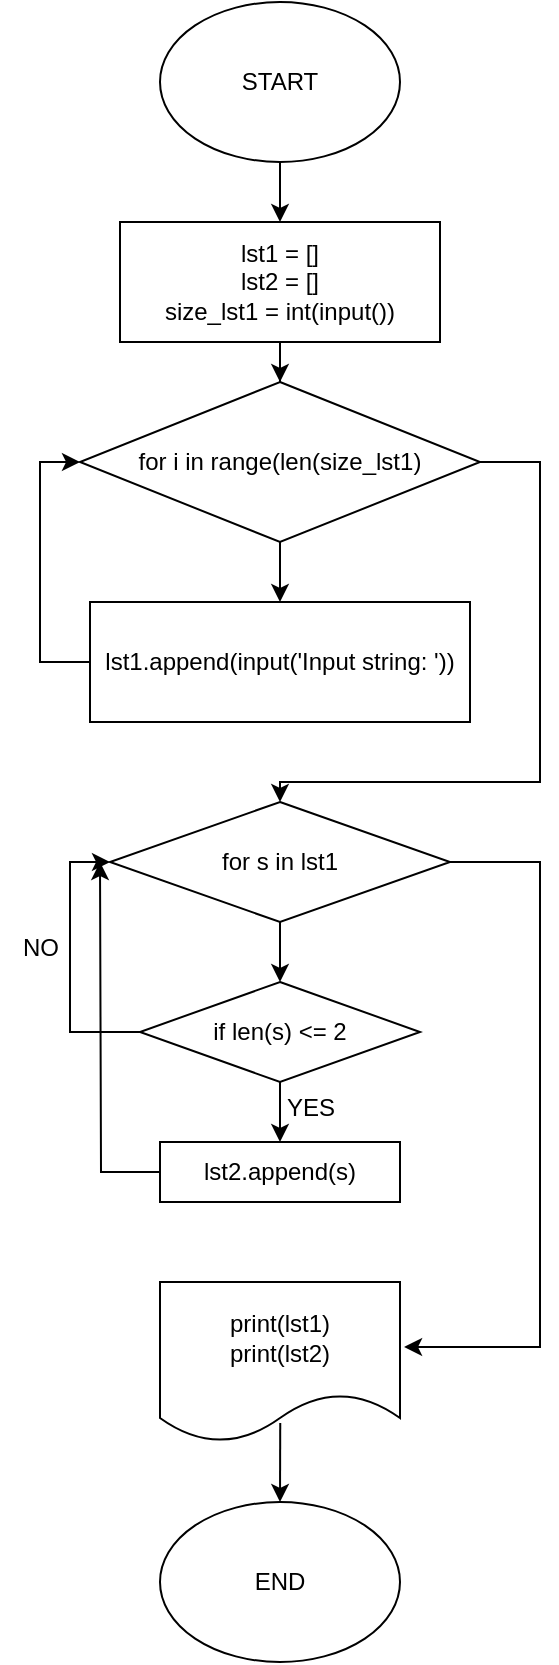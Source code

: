 <mxfile version="23.1.6" type="device">
  <diagram id="C5RBs43oDa-KdzZeNtuy" name="Page-1">
    <mxGraphModel dx="1727" dy="942" grid="1" gridSize="10" guides="1" tooltips="1" connect="1" arrows="1" fold="1" page="1" pageScale="1" pageWidth="827" pageHeight="1169" math="0" shadow="0">
      <root>
        <mxCell id="WIyWlLk6GJQsqaUBKTNV-0" />
        <mxCell id="WIyWlLk6GJQsqaUBKTNV-1" parent="WIyWlLk6GJQsqaUBKTNV-0" />
        <mxCell id="5XcFdZAabmZUkj-gUnDr-23" style="edgeStyle=orthogonalEdgeStyle;rounded=0;orthogonalLoop=1;jettySize=auto;html=1;entryX=0.5;entryY=0;entryDx=0;entryDy=0;" edge="1" parent="WIyWlLk6GJQsqaUBKTNV-1" source="5XcFdZAabmZUkj-gUnDr-0" target="5XcFdZAabmZUkj-gUnDr-1">
          <mxGeometry relative="1" as="geometry" />
        </mxCell>
        <mxCell id="5XcFdZAabmZUkj-gUnDr-0" value="START" style="ellipse;whiteSpace=wrap;html=1;" vertex="1" parent="WIyWlLk6GJQsqaUBKTNV-1">
          <mxGeometry x="330" y="10" width="120" height="80" as="geometry" />
        </mxCell>
        <mxCell id="5XcFdZAabmZUkj-gUnDr-24" value="" style="edgeStyle=orthogonalEdgeStyle;rounded=0;orthogonalLoop=1;jettySize=auto;html=1;" edge="1" parent="WIyWlLk6GJQsqaUBKTNV-1" source="5XcFdZAabmZUkj-gUnDr-1" target="5XcFdZAabmZUkj-gUnDr-4">
          <mxGeometry relative="1" as="geometry" />
        </mxCell>
        <mxCell id="5XcFdZAabmZUkj-gUnDr-1" value="lst1 = []&lt;br&gt;lst2 = []&lt;br&gt;size_lst1 = int(input())" style="rounded=0;whiteSpace=wrap;html=1;" vertex="1" parent="WIyWlLk6GJQsqaUBKTNV-1">
          <mxGeometry x="310" y="120" width="160" height="60" as="geometry" />
        </mxCell>
        <mxCell id="5XcFdZAabmZUkj-gUnDr-14" style="edgeStyle=orthogonalEdgeStyle;rounded=0;orthogonalLoop=1;jettySize=auto;html=1;" edge="1" parent="WIyWlLk6GJQsqaUBKTNV-1" source="5XcFdZAabmZUkj-gUnDr-2" target="5XcFdZAabmZUkj-gUnDr-9">
          <mxGeometry relative="1" as="geometry" />
        </mxCell>
        <mxCell id="5XcFdZAabmZUkj-gUnDr-21" style="edgeStyle=orthogonalEdgeStyle;rounded=0;orthogonalLoop=1;jettySize=auto;html=1;entryX=1.017;entryY=0.406;entryDx=0;entryDy=0;entryPerimeter=0;" edge="1" parent="WIyWlLk6GJQsqaUBKTNV-1" source="5XcFdZAabmZUkj-gUnDr-2" target="5XcFdZAabmZUkj-gUnDr-19">
          <mxGeometry relative="1" as="geometry">
            <mxPoint x="490" y="700" as="targetPoint" />
            <Array as="points">
              <mxPoint x="520" y="440" />
              <mxPoint x="520" y="683" />
            </Array>
          </mxGeometry>
        </mxCell>
        <mxCell id="5XcFdZAabmZUkj-gUnDr-2" value="for s in lst1" style="rhombus;whiteSpace=wrap;html=1;" vertex="1" parent="WIyWlLk6GJQsqaUBKTNV-1">
          <mxGeometry x="305" y="410" width="170" height="60" as="geometry" />
        </mxCell>
        <mxCell id="5XcFdZAabmZUkj-gUnDr-8" style="edgeStyle=orthogonalEdgeStyle;rounded=0;orthogonalLoop=1;jettySize=auto;html=1;entryX=0.5;entryY=0;entryDx=0;entryDy=0;" edge="1" parent="WIyWlLk6GJQsqaUBKTNV-1" source="5XcFdZAabmZUkj-gUnDr-4" target="5XcFdZAabmZUkj-gUnDr-5">
          <mxGeometry relative="1" as="geometry" />
        </mxCell>
        <mxCell id="5XcFdZAabmZUkj-gUnDr-12" style="edgeStyle=orthogonalEdgeStyle;rounded=0;orthogonalLoop=1;jettySize=auto;html=1;entryX=0.5;entryY=0;entryDx=0;entryDy=0;" edge="1" parent="WIyWlLk6GJQsqaUBKTNV-1" source="5XcFdZAabmZUkj-gUnDr-4" target="5XcFdZAabmZUkj-gUnDr-2">
          <mxGeometry relative="1" as="geometry">
            <mxPoint x="480" y="440" as="targetPoint" />
            <Array as="points">
              <mxPoint x="520" y="240" />
              <mxPoint x="520" y="400" />
              <mxPoint x="390" y="400" />
            </Array>
          </mxGeometry>
        </mxCell>
        <mxCell id="5XcFdZAabmZUkj-gUnDr-4" value="for i in range(len(size_lst1)" style="rhombus;whiteSpace=wrap;html=1;" vertex="1" parent="WIyWlLk6GJQsqaUBKTNV-1">
          <mxGeometry x="290" y="200" width="200" height="80" as="geometry" />
        </mxCell>
        <mxCell id="5XcFdZAabmZUkj-gUnDr-6" style="edgeStyle=orthogonalEdgeStyle;rounded=0;orthogonalLoop=1;jettySize=auto;html=1;entryX=0;entryY=0.5;entryDx=0;entryDy=0;exitX=0;exitY=0.5;exitDx=0;exitDy=0;" edge="1" parent="WIyWlLk6GJQsqaUBKTNV-1" source="5XcFdZAabmZUkj-gUnDr-5" target="5XcFdZAabmZUkj-gUnDr-4">
          <mxGeometry relative="1" as="geometry">
            <mxPoint x="290" y="340" as="sourcePoint" />
          </mxGeometry>
        </mxCell>
        <mxCell id="5XcFdZAabmZUkj-gUnDr-5" value="lst1.append(input(&#39;Input string: &#39;))" style="rounded=0;whiteSpace=wrap;html=1;" vertex="1" parent="WIyWlLk6GJQsqaUBKTNV-1">
          <mxGeometry x="295" y="310" width="190" height="60" as="geometry" />
        </mxCell>
        <mxCell id="5XcFdZAabmZUkj-gUnDr-11" style="edgeStyle=orthogonalEdgeStyle;rounded=0;orthogonalLoop=1;jettySize=auto;html=1;entryX=0.5;entryY=0;entryDx=0;entryDy=0;" edge="1" parent="WIyWlLk6GJQsqaUBKTNV-1" source="5XcFdZAabmZUkj-gUnDr-9" target="5XcFdZAabmZUkj-gUnDr-10">
          <mxGeometry relative="1" as="geometry" />
        </mxCell>
        <mxCell id="5XcFdZAabmZUkj-gUnDr-15" style="edgeStyle=orthogonalEdgeStyle;rounded=0;orthogonalLoop=1;jettySize=auto;html=1;entryX=0;entryY=0.5;entryDx=0;entryDy=0;exitX=0;exitY=0.5;exitDx=0;exitDy=0;" edge="1" parent="WIyWlLk6GJQsqaUBKTNV-1" source="5XcFdZAabmZUkj-gUnDr-9" target="5XcFdZAabmZUkj-gUnDr-2">
          <mxGeometry relative="1" as="geometry">
            <mxPoint x="300" y="450" as="targetPoint" />
          </mxGeometry>
        </mxCell>
        <mxCell id="5XcFdZAabmZUkj-gUnDr-9" value="if len(s) &amp;lt;= 2" style="rhombus;whiteSpace=wrap;html=1;" vertex="1" parent="WIyWlLk6GJQsqaUBKTNV-1">
          <mxGeometry x="320" y="500" width="140" height="50" as="geometry" />
        </mxCell>
        <mxCell id="5XcFdZAabmZUkj-gUnDr-16" style="edgeStyle=orthogonalEdgeStyle;rounded=0;orthogonalLoop=1;jettySize=auto;html=1;" edge="1" parent="WIyWlLk6GJQsqaUBKTNV-1" source="5XcFdZAabmZUkj-gUnDr-10">
          <mxGeometry relative="1" as="geometry">
            <mxPoint x="300" y="440" as="targetPoint" />
          </mxGeometry>
        </mxCell>
        <mxCell id="5XcFdZAabmZUkj-gUnDr-10" value="lst2.append(s)" style="rounded=0;whiteSpace=wrap;html=1;" vertex="1" parent="WIyWlLk6GJQsqaUBKTNV-1">
          <mxGeometry x="330" y="580" width="120" height="30" as="geometry" />
        </mxCell>
        <mxCell id="5XcFdZAabmZUkj-gUnDr-17" value="YES" style="text;html=1;align=center;verticalAlign=middle;resizable=0;points=[];autosize=1;strokeColor=none;fillColor=none;" vertex="1" parent="WIyWlLk6GJQsqaUBKTNV-1">
          <mxGeometry x="380" y="548" width="50" height="30" as="geometry" />
        </mxCell>
        <mxCell id="5XcFdZAabmZUkj-gUnDr-18" value="NO" style="text;html=1;align=center;verticalAlign=middle;resizable=0;points=[];autosize=1;strokeColor=none;fillColor=none;" vertex="1" parent="WIyWlLk6GJQsqaUBKTNV-1">
          <mxGeometry x="250" y="468" width="40" height="30" as="geometry" />
        </mxCell>
        <mxCell id="5XcFdZAabmZUkj-gUnDr-22" style="edgeStyle=orthogonalEdgeStyle;rounded=0;orthogonalLoop=1;jettySize=auto;html=1;entryX=0.5;entryY=0;entryDx=0;entryDy=0;exitX=0.501;exitY=0.882;exitDx=0;exitDy=0;exitPerimeter=0;" edge="1" parent="WIyWlLk6GJQsqaUBKTNV-1" source="5XcFdZAabmZUkj-gUnDr-19" target="5XcFdZAabmZUkj-gUnDr-20">
          <mxGeometry relative="1" as="geometry" />
        </mxCell>
        <mxCell id="5XcFdZAabmZUkj-gUnDr-19" value="print(lst1)&lt;br&gt;print(lst2)" style="shape=document;whiteSpace=wrap;html=1;boundedLbl=1;" vertex="1" parent="WIyWlLk6GJQsqaUBKTNV-1">
          <mxGeometry x="330" y="650" width="120" height="80" as="geometry" />
        </mxCell>
        <mxCell id="5XcFdZAabmZUkj-gUnDr-20" value="END" style="ellipse;whiteSpace=wrap;html=1;" vertex="1" parent="WIyWlLk6GJQsqaUBKTNV-1">
          <mxGeometry x="330" y="760" width="120" height="80" as="geometry" />
        </mxCell>
      </root>
    </mxGraphModel>
  </diagram>
</mxfile>
